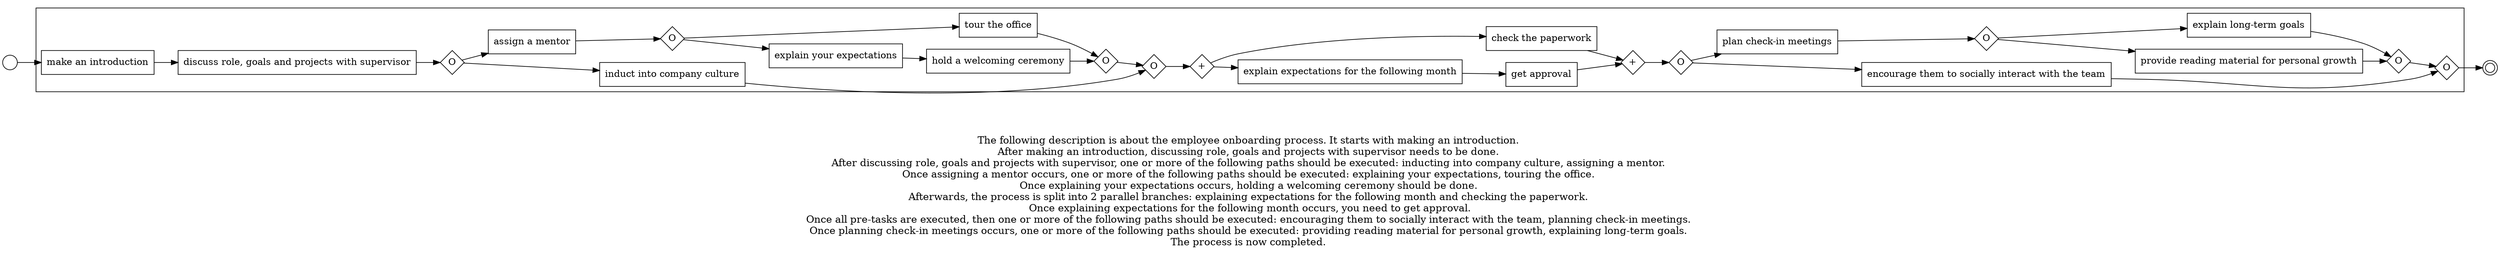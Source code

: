 digraph employee_onboarding_process_77 {
	graph [rankdir=LR]
	START_NODE [label="" shape=circle width=0.3]
	subgraph CLUSTER_0 {
		"make an introduction" [shape=box]
		"discuss role, goals and projects with supervisor" [shape=box]
		"make an introduction" -> "discuss role, goals and projects with supervisor"
		"OR_SPLIT--3. First day_3KF4" [label=O fixedsize=true shape=diamond width=0.5]
		"discuss role, goals and projects with supervisor" -> "OR_SPLIT--3. First day_3KF4"
		"induct into company culture" [shape=box]
		"OR_SPLIT--3. First day_3KF4" -> "induct into company culture"
		"assign a mentor" [shape=box]
		"OR_SPLIT--3. First day_3KF4" -> "assign a mentor"
		"OR_SPLIT--3. First day_CA65" [label=O fixedsize=true shape=diamond width=0.5]
		"assign a mentor" -> "OR_SPLIT--3. First day_CA65"
		"explain your expectations" [shape=box]
		"OR_SPLIT--3. First day_CA65" -> "explain your expectations"
		"tour the office" [shape=box]
		"OR_SPLIT--3. First day_CA65" -> "tour the office"
		"hold a welcoming ceremony" [shape=box]
		"explain your expectations" -> "hold a welcoming ceremony"
		"OR_JOIN--3. First day_CA65" [label=O fixedsize=true shape=diamond width=0.5]
		"hold a welcoming ceremony" -> "OR_JOIN--3. First day_CA65"
		"tour the office" -> "OR_JOIN--3. First day_CA65"
		"OR_JOIN--3. First day_3KF4" [label=O fixedsize=true shape=diamond width=0.5]
		"induct into company culture" -> "OR_JOIN--3. First day_3KF4"
		"OR_JOIN--3. First day_CA65" -> "OR_JOIN--3. First day_3KF4"
		"AND_SPLIT--4. First week_GH3X" [label="+" fixedsize=true shape=diamond width=0.5]
		"OR_JOIN--3. First day_3KF4" -> "AND_SPLIT--4. First week_GH3X"
		"explain expectations for the following month" [shape=box]
		"AND_SPLIT--4. First week_GH3X" -> "explain expectations for the following month"
		"check the paperwork" [shape=box]
		"AND_SPLIT--4. First week_GH3X" -> "check the paperwork"
		"get approval" [shape=box]
		"explain expectations for the following month" -> "get approval"
		"AND_JOIN--4. First week_GH3X" [label="+" fixedsize=true shape=diamond width=0.5]
		"get approval" -> "AND_JOIN--4. First week_GH3X"
		"check the paperwork" -> "AND_JOIN--4. First week_GH3X"
		"OR_SPLIT--5. First month_E1LG" [label=O fixedsize=true shape=diamond width=0.5]
		"AND_JOIN--4. First week_GH3X" -> "OR_SPLIT--5. First month_E1LG"
		"encourage them to socially interact with the team" [shape=box]
		"OR_SPLIT--5. First month_E1LG" -> "encourage them to socially interact with the team"
		"plan check-in meetings" [shape=box]
		"OR_SPLIT--5. First month_E1LG" -> "plan check-in meetings"
		"OR_SPLIT--5. First month_8UQH" [label=O fixedsize=true shape=diamond width=0.5]
		"plan check-in meetings" -> "OR_SPLIT--5. First month_8UQH"
		"provide reading material for personal growth" [shape=box]
		"OR_SPLIT--5. First month_8UQH" -> "provide reading material for personal growth"
		"explain long-term goals" [shape=box]
		"OR_SPLIT--5. First month_8UQH" -> "explain long-term goals"
		"OR_JOIN--5. First month_8UQH" [label=O fixedsize=true shape=diamond width=0.5]
		"provide reading material for personal growth" -> "OR_JOIN--5. First month_8UQH"
		"explain long-term goals" -> "OR_JOIN--5. First month_8UQH"
		"OR_JOIN--5. First month_E1LG" [label=O fixedsize=true shape=diamond width=0.5]
		"encourage them to socially interact with the team" -> "OR_JOIN--5. First month_E1LG"
		"OR_JOIN--5. First month_8UQH" -> "OR_JOIN--5. First month_E1LG"
	}
	START_NODE -> "make an introduction"
	END_NODE [label="" shape=doublecircle width=0.2]
	"OR_JOIN--5. First month_E1LG" -> END_NODE
	fontsize=15 label="\n\n
The following description is about the employee onboarding process. It starts with making an introduction. 
After making an introduction, discussing role, goals and projects with supervisor needs to be done. 
After discussing role, goals and projects with supervisor, one or more of the following paths should be executed: inducting into company culture, assigning a mentor. 
Once assigning a mentor occurs, one or more of the following paths should be executed: explaining your expectations, touring the office. 
Once explaining your expectations occurs, holding a welcoming ceremony should be done. 
Afterwards, the process is split into 2 parallel branches: explaining expectations for the following month and checking the paperwork. 
Once explaining expectations for the following month occurs, you need to get approval.
Once all pre-tasks are executed, then one or more of the following paths should be executed: encouraging them to socially interact with the team, planning check-in meetings. 
Once planning check-in meetings occurs, one or more of the following paths should be executed: providing reading material for personal growth, explaining long-term goals. 
The process is now completed. 
"
}
